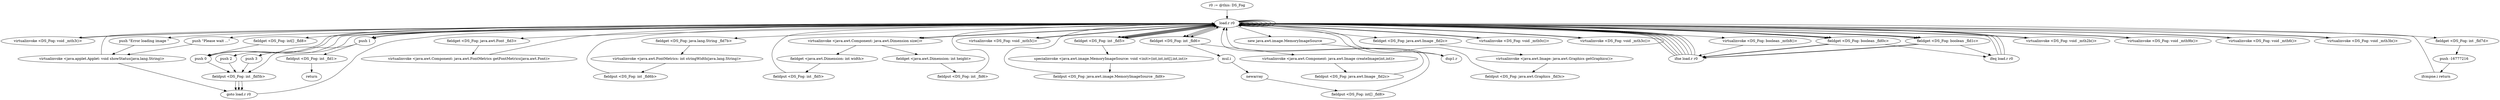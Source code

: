 digraph "" {
    "r0 := @this: DS_Fog"
    "load.r r0"
    "r0 := @this: DS_Fog"->"load.r r0";
    "virtualinvoke <DS_Fog: void _mth3()>"
    "load.r r0"->"virtualinvoke <DS_Fog: void _mth3()>";
    "virtualinvoke <DS_Fog: void _mth3()>"->"load.r r0";
    "push \"Please wait ...\""
    "load.r r0"->"push \"Please wait ...\"";
    "virtualinvoke <java.applet.Applet: void showStatus(java.lang.String)>"
    "push \"Please wait ...\""->"virtualinvoke <java.applet.Applet: void showStatus(java.lang.String)>";
    "virtualinvoke <java.applet.Applet: void showStatus(java.lang.String)>"->"load.r r0";
    "load.r r0"->"load.r r0";
    "load.r r0"->"load.r r0";
    "fieldget <DS_Fog: java.awt.Font _fld3>"
    "load.r r0"->"fieldget <DS_Fog: java.awt.Font _fld3>";
    "virtualinvoke <java.awt.Component: java.awt.FontMetrics getFontMetrics(java.awt.Font)>"
    "fieldget <DS_Fog: java.awt.Font _fld3>"->"virtualinvoke <java.awt.Component: java.awt.FontMetrics getFontMetrics(java.awt.Font)>";
    "virtualinvoke <java.awt.Component: java.awt.FontMetrics getFontMetrics(java.awt.Font)>"->"load.r r0";
    "fieldget <DS_Fog: java.lang.String _fld7b>"
    "load.r r0"->"fieldget <DS_Fog: java.lang.String _fld7b>";
    "virtualinvoke <java.awt.FontMetrics: int stringWidth(java.lang.String)>"
    "fieldget <DS_Fog: java.lang.String _fld7b>"->"virtualinvoke <java.awt.FontMetrics: int stringWidth(java.lang.String)>";
    "fieldput <DS_Fog: int _fld6b>"
    "virtualinvoke <java.awt.FontMetrics: int stringWidth(java.lang.String)>"->"fieldput <DS_Fog: int _fld6b>";
    "fieldput <DS_Fog: int _fld6b>"->"load.r r0";
    "load.r r0"->"load.r r0";
    "virtualinvoke <java.awt.Component: java.awt.Dimension size()>"
    "load.r r0"->"virtualinvoke <java.awt.Component: java.awt.Dimension size()>";
    "fieldget <java.awt.Dimension: int width>"
    "virtualinvoke <java.awt.Component: java.awt.Dimension size()>"->"fieldget <java.awt.Dimension: int width>";
    "fieldput <DS_Fog: int _fld5>"
    "fieldget <java.awt.Dimension: int width>"->"fieldput <DS_Fog: int _fld5>";
    "fieldput <DS_Fog: int _fld5>"->"load.r r0";
    "load.r r0"->"load.r r0";
    "load.r r0"->"virtualinvoke <java.awt.Component: java.awt.Dimension size()>";
    "fieldget <java.awt.Dimension: int height>"
    "virtualinvoke <java.awt.Component: java.awt.Dimension size()>"->"fieldget <java.awt.Dimension: int height>";
    "fieldput <DS_Fog: int _fld6>"
    "fieldget <java.awt.Dimension: int height>"->"fieldput <DS_Fog: int _fld6>";
    "fieldput <DS_Fog: int _fld6>"->"load.r r0";
    "virtualinvoke <DS_Fog: void _mth5()>"
    "load.r r0"->"virtualinvoke <DS_Fog: void _mth5()>";
    "virtualinvoke <DS_Fog: void _mth5()>"->"load.r r0";
    "load.r r0"->"load.r r0";
    "fieldget <DS_Fog: int _fld5>"
    "load.r r0"->"fieldget <DS_Fog: int _fld5>";
    "fieldget <DS_Fog: int _fld5>"->"load.r r0";
    "fieldget <DS_Fog: int _fld6>"
    "load.r r0"->"fieldget <DS_Fog: int _fld6>";
    "mul.i"
    "fieldget <DS_Fog: int _fld6>"->"mul.i";
    "newarray"
    "mul.i"->"newarray";
    "fieldput <DS_Fog: int[] _fld8>"
    "newarray"->"fieldput <DS_Fog: int[] _fld8>";
    "fieldput <DS_Fog: int[] _fld8>"->"load.r r0";
    "new java.awt.image.MemoryImageSource"
    "load.r r0"->"new java.awt.image.MemoryImageSource";
    "dup1.r"
    "new java.awt.image.MemoryImageSource"->"dup1.r";
    "dup1.r"->"load.r r0";
    "load.r r0"->"fieldget <DS_Fog: int _fld5>";
    "fieldget <DS_Fog: int _fld5>"->"load.r r0";
    "load.r r0"->"fieldget <DS_Fog: int _fld6>";
    "fieldget <DS_Fog: int _fld6>"->"load.r r0";
    "fieldget <DS_Fog: int[] _fld8>"
    "load.r r0"->"fieldget <DS_Fog: int[] _fld8>";
    "push 0"
    "fieldget <DS_Fog: int[] _fld8>"->"push 0";
    "push 0"->"load.r r0";
    "load.r r0"->"fieldget <DS_Fog: int _fld5>";
    "specialinvoke <java.awt.image.MemoryImageSource: void <init>(int,int,int[],int,int)>"
    "fieldget <DS_Fog: int _fld5>"->"specialinvoke <java.awt.image.MemoryImageSource: void <init>(int,int,int[],int,int)>";
    "fieldput <DS_Fog: java.awt.image.MemoryImageSource _fld9>"
    "specialinvoke <java.awt.image.MemoryImageSource: void <init>(int,int,int[],int,int)>"->"fieldput <DS_Fog: java.awt.image.MemoryImageSource _fld9>";
    "fieldput <DS_Fog: java.awt.image.MemoryImageSource _fld9>"->"load.r r0";
    "load.r r0"->"load.r r0";
    "load.r r0"->"load.r r0";
    "load.r r0"->"fieldget <DS_Fog: int _fld5>";
    "fieldget <DS_Fog: int _fld5>"->"load.r r0";
    "load.r r0"->"fieldget <DS_Fog: int _fld6>";
    "virtualinvoke <java.awt.Component: java.awt.Image createImage(int,int)>"
    "fieldget <DS_Fog: int _fld6>"->"virtualinvoke <java.awt.Component: java.awt.Image createImage(int,int)>";
    "fieldput <DS_Fog: java.awt.Image _fld2c>"
    "virtualinvoke <java.awt.Component: java.awt.Image createImage(int,int)>"->"fieldput <DS_Fog: java.awt.Image _fld2c>";
    "fieldput <DS_Fog: java.awt.Image _fld2c>"->"load.r r0";
    "load.r r0"->"load.r r0";
    "fieldget <DS_Fog: java.awt.Image _fld2c>"
    "load.r r0"->"fieldget <DS_Fog: java.awt.Image _fld2c>";
    "virtualinvoke <java.awt.Image: java.awt.Graphics getGraphics()>"
    "fieldget <DS_Fog: java.awt.Image _fld2c>"->"virtualinvoke <java.awt.Image: java.awt.Graphics getGraphics()>";
    "fieldput <DS_Fog: java.awt.Graphics _fld3c>"
    "virtualinvoke <java.awt.Image: java.awt.Graphics getGraphics()>"->"fieldput <DS_Fog: java.awt.Graphics _fld3c>";
    "fieldput <DS_Fog: java.awt.Graphics _fld3c>"->"load.r r0";
    "virtualinvoke <DS_Fog: void _mth0c()>"
    "load.r r0"->"virtualinvoke <DS_Fog: void _mth0c()>";
    "virtualinvoke <DS_Fog: void _mth0c()>"->"load.r r0";
    "virtualinvoke <DS_Fog: void _mth3c()>"
    "load.r r0"->"virtualinvoke <DS_Fog: void _mth3c()>";
    "virtualinvoke <DS_Fog: void _mth3c()>"->"load.r r0";
    "fieldget <DS_Fog: boolean _fld0c>"
    "load.r r0"->"fieldget <DS_Fog: boolean _fld0c>";
    "ifne load.r r0"
    "fieldget <DS_Fog: boolean _fld0c>"->"ifne load.r r0";
    "ifne load.r r0"->"load.r r0";
    "fieldget <DS_Fog: boolean _fld1c>"
    "load.r r0"->"fieldget <DS_Fog: boolean _fld1c>";
    "fieldget <DS_Fog: boolean _fld1c>"->"ifne load.r r0";
    "ifne load.r r0"->"load.r r0";
    "load.r r0"->"push 0";
    "fieldput <DS_Fog: int _fld5b>"
    "push 0"->"fieldput <DS_Fog: int _fld5b>";
    "goto load.r r0"
    "fieldput <DS_Fog: int _fld5b>"->"goto load.r r0";
    "goto load.r r0"->"load.r r0";
    "virtualinvoke <DS_Fog: void _mth2b()>"
    "load.r r0"->"virtualinvoke <DS_Fog: void _mth2b()>";
    "virtualinvoke <DS_Fog: void _mth2b()>"->"load.r r0";
    "virtualinvoke <DS_Fog: void _mth9b()>"
    "load.r r0"->"virtualinvoke <DS_Fog: void _mth9b()>";
    "virtualinvoke <DS_Fog: void _mth9b()>"->"load.r r0";
    "virtualinvoke <DS_Fog: boolean _mth8()>"
    "load.r r0"->"virtualinvoke <DS_Fog: boolean _mth8()>";
    "virtualinvoke <DS_Fog: boolean _mth8()>"->"ifne load.r r0";
    "ifne load.r r0"->"load.r r0";
    "push \"Error loading image \""
    "load.r r0"->"push \"Error loading image \"";
    "push \"Error loading image \""->"virtualinvoke <java.applet.Applet: void showStatus(java.lang.String)>";
    "virtualinvoke <java.applet.Applet: void showStatus(java.lang.String)>"->"goto load.r r0";
    "ifne load.r r0"->"load.r r0";
    "virtualinvoke <DS_Fog: void _mth6()>"
    "load.r r0"->"virtualinvoke <DS_Fog: void _mth6()>";
    "virtualinvoke <DS_Fog: void _mth6()>"->"load.r r0";
    "virtualinvoke <DS_Fog: void _mth3b()>"
    "load.r r0"->"virtualinvoke <DS_Fog: void _mth3b()>";
    "virtualinvoke <DS_Fog: void _mth3b()>"->"load.r r0";
    "fieldget <DS_Fog: int _fld7d>"
    "load.r r0"->"fieldget <DS_Fog: int _fld7d>";
    "push -16777216"
    "fieldget <DS_Fog: int _fld7d>"->"push -16777216";
    "ifcmpne.i return"
    "push -16777216"->"ifcmpne.i return";
    "ifcmpne.i return"->"load.r r0";
    "push 1"
    "load.r r0"->"push 1";
    "fieldput <DS_Fog: int _fld1>"
    "push 1"->"fieldput <DS_Fog: int _fld1>";
    "return"
    "fieldput <DS_Fog: int _fld1>"->"return";
    "ifne load.r r0"->"load.r r0";
    "load.r r0"->"fieldget <DS_Fog: boolean _fld0c>";
    "ifeq load.r r0"
    "fieldget <DS_Fog: boolean _fld0c>"->"ifeq load.r r0";
    "ifeq load.r r0"->"load.r r0";
    "load.r r0"->"fieldget <DS_Fog: boolean _fld1c>";
    "fieldget <DS_Fog: boolean _fld1c>"->"ifne load.r r0";
    "ifne load.r r0"->"load.r r0";
    "load.r r0"->"push 1";
    "push 1"->"fieldput <DS_Fog: int _fld5b>";
    "fieldput <DS_Fog: int _fld5b>"->"goto load.r r0";
    "ifne load.r r0"->"load.r r0";
    "load.r r0"->"fieldget <DS_Fog: boolean _fld0c>";
    "fieldget <DS_Fog: boolean _fld0c>"->"ifne load.r r0";
    "ifne load.r r0"->"load.r r0";
    "load.r r0"->"fieldget <DS_Fog: boolean _fld1c>";
    "fieldget <DS_Fog: boolean _fld1c>"->"ifeq load.r r0";
    "ifeq load.r r0"->"load.r r0";
    "push 2"
    "load.r r0"->"push 2";
    "push 2"->"fieldput <DS_Fog: int _fld5b>";
    "fieldput <DS_Fog: int _fld5b>"->"goto load.r r0";
    "ifeq load.r r0"->"load.r r0";
    "push 3"
    "load.r r0"->"push 3";
    "push 3"->"fieldput <DS_Fog: int _fld5b>";
}
